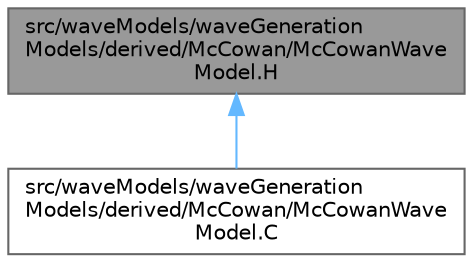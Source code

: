 digraph "src/waveModels/waveGenerationModels/derived/McCowan/McCowanWaveModel.H"
{
 // LATEX_PDF_SIZE
  bgcolor="transparent";
  edge [fontname=Helvetica,fontsize=10,labelfontname=Helvetica,labelfontsize=10];
  node [fontname=Helvetica,fontsize=10,shape=box,height=0.2,width=0.4];
  Node1 [id="Node000001",label="src/waveModels/waveGeneration\lModels/derived/McCowan/McCowanWave\lModel.H",height=0.2,width=0.4,color="gray40", fillcolor="grey60", style="filled", fontcolor="black",tooltip=" "];
  Node1 -> Node2 [id="edge1_Node000001_Node000002",dir="back",color="steelblue1",style="solid",tooltip=" "];
  Node2 [id="Node000002",label="src/waveModels/waveGeneration\lModels/derived/McCowan/McCowanWave\lModel.C",height=0.2,width=0.4,color="grey40", fillcolor="white", style="filled",URL="$McCowanWaveModel_8C.html",tooltip=" "];
}

